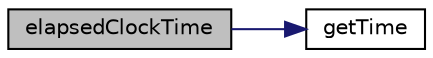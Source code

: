 digraph "elapsedClockTime"
{
  bgcolor="transparent";
  edge [fontname="Helvetica",fontsize="10",labelfontname="Helvetica",labelfontsize="10"];
  node [fontname="Helvetica",fontsize="10",shape=record];
  rankdir="LR";
  Node66 [label="elapsedClockTime",height=0.2,width=0.4,color="black", fillcolor="grey75", style="filled", fontcolor="black"];
  Node66 -> Node67 [color="midnightblue",fontsize="10",style="solid",fontname="Helvetica"];
  Node67 [label="getTime",height=0.2,width=0.4,color="black",URL="$a27777.html#a32315808bd93c14f43ad88f6129f4f35",tooltip="Get the current clock time in seconds. "];
}
